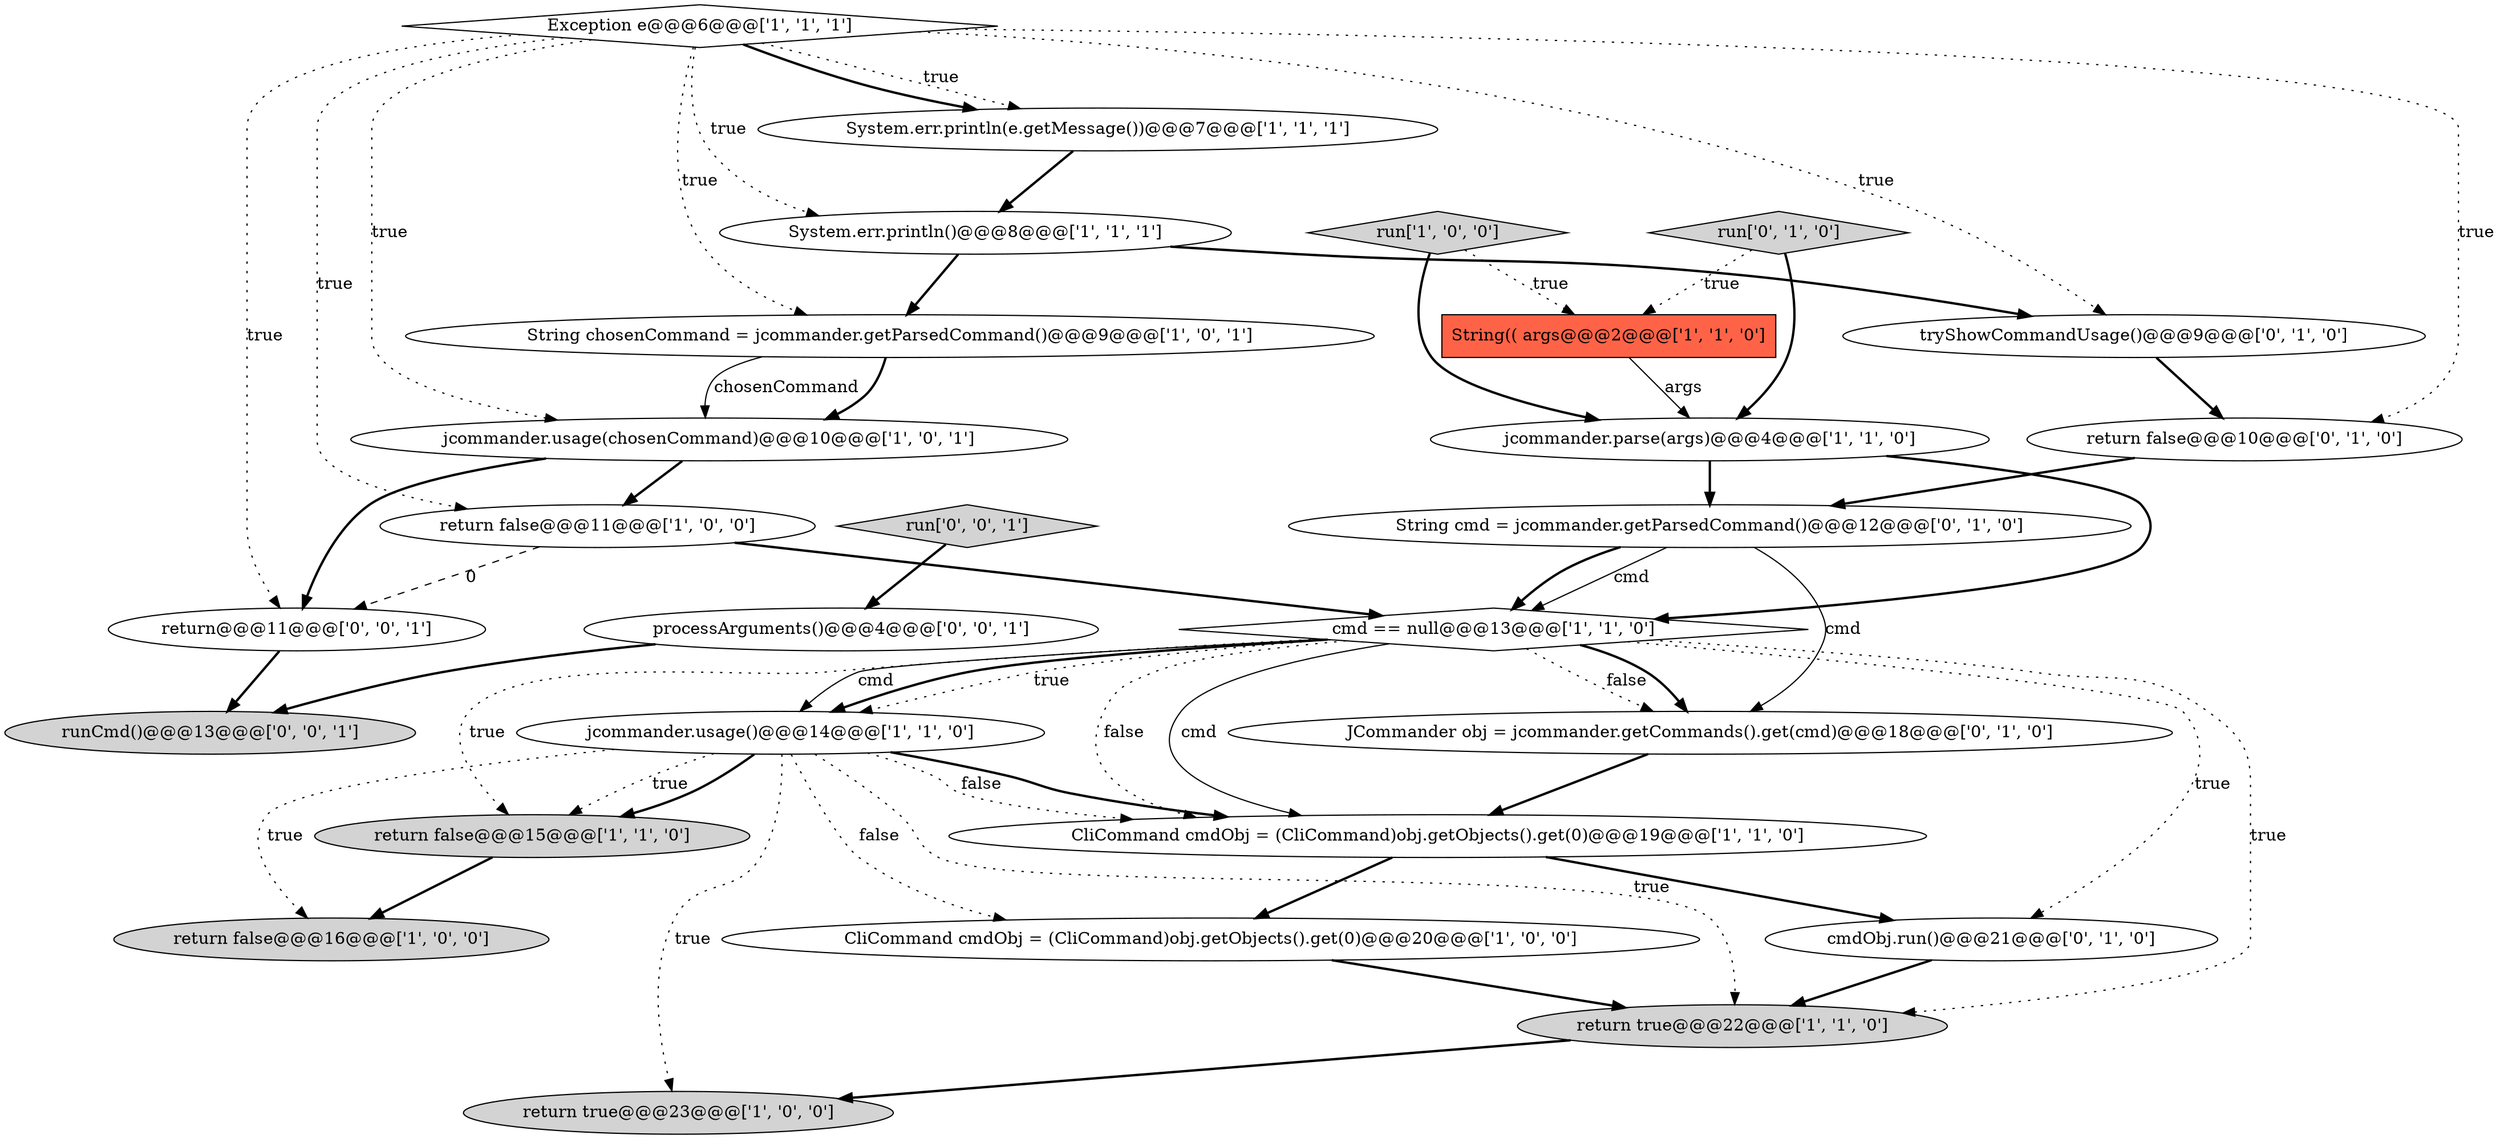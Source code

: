 digraph {
23 [style = filled, label = "processArguments()@@@4@@@['0', '0', '1']", fillcolor = white, shape = ellipse image = "AAA0AAABBB3BBB"];
24 [style = filled, label = "return@@@11@@@['0', '0', '1']", fillcolor = white, shape = ellipse image = "AAA0AAABBB3BBB"];
14 [style = filled, label = "return false@@@16@@@['1', '0', '0']", fillcolor = lightgray, shape = ellipse image = "AAA0AAABBB1BBB"];
10 [style = filled, label = "return true@@@22@@@['1', '1', '0']", fillcolor = lightgray, shape = ellipse image = "AAA0AAABBB1BBB"];
20 [style = filled, label = "JCommander obj = jcommander.getCommands().get(cmd)@@@18@@@['0', '1', '0']", fillcolor = white, shape = ellipse image = "AAA0AAABBB2BBB"];
18 [style = filled, label = "String cmd = jcommander.getParsedCommand()@@@12@@@['0', '1', '0']", fillcolor = white, shape = ellipse image = "AAA0AAABBB2BBB"];
7 [style = filled, label = "CliCommand cmdObj = (CliCommand)obj.getObjects().get(0)@@@20@@@['1', '0', '0']", fillcolor = white, shape = ellipse image = "AAA0AAABBB1BBB"];
9 [style = filled, label = "jcommander.usage()@@@14@@@['1', '1', '0']", fillcolor = white, shape = ellipse image = "AAA0AAABBB1BBB"];
21 [style = filled, label = "return false@@@10@@@['0', '1', '0']", fillcolor = white, shape = ellipse image = "AAA0AAABBB2BBB"];
3 [style = filled, label = "String(( args@@@2@@@['1', '1', '0']", fillcolor = tomato, shape = box image = "AAA0AAABBB1BBB"];
22 [style = filled, label = "tryShowCommandUsage()@@@9@@@['0', '1', '0']", fillcolor = white, shape = ellipse image = "AAA0AAABBB2BBB"];
16 [style = filled, label = "System.err.println()@@@8@@@['1', '1', '1']", fillcolor = white, shape = ellipse image = "AAA0AAABBB1BBB"];
2 [style = filled, label = "return false@@@11@@@['1', '0', '0']", fillcolor = white, shape = ellipse image = "AAA0AAABBB1BBB"];
17 [style = filled, label = "run['0', '1', '0']", fillcolor = lightgray, shape = diamond image = "AAA0AAABBB2BBB"];
13 [style = filled, label = "String chosenCommand = jcommander.getParsedCommand()@@@9@@@['1', '0', '1']", fillcolor = white, shape = ellipse image = "AAA0AAABBB1BBB"];
0 [style = filled, label = "Exception e@@@6@@@['1', '1', '1']", fillcolor = white, shape = diamond image = "AAA0AAABBB1BBB"];
15 [style = filled, label = "jcommander.usage(chosenCommand)@@@10@@@['1', '0', '1']", fillcolor = white, shape = ellipse image = "AAA0AAABBB1BBB"];
8 [style = filled, label = "return true@@@23@@@['1', '0', '0']", fillcolor = lightgray, shape = ellipse image = "AAA0AAABBB1BBB"];
4 [style = filled, label = "cmd == null@@@13@@@['1', '1', '0']", fillcolor = white, shape = diamond image = "AAA0AAABBB1BBB"];
6 [style = filled, label = "run['1', '0', '0']", fillcolor = lightgray, shape = diamond image = "AAA0AAABBB1BBB"];
19 [style = filled, label = "cmdObj.run()@@@21@@@['0', '1', '0']", fillcolor = white, shape = ellipse image = "AAA0AAABBB2BBB"];
12 [style = filled, label = "System.err.println(e.getMessage())@@@7@@@['1', '1', '1']", fillcolor = white, shape = ellipse image = "AAA0AAABBB1BBB"];
1 [style = filled, label = "return false@@@15@@@['1', '1', '0']", fillcolor = lightgray, shape = ellipse image = "AAA0AAABBB1BBB"];
26 [style = filled, label = "run['0', '0', '1']", fillcolor = lightgray, shape = diamond image = "AAA0AAABBB3BBB"];
25 [style = filled, label = "runCmd()@@@13@@@['0', '0', '1']", fillcolor = lightgray, shape = ellipse image = "AAA0AAABBB3BBB"];
5 [style = filled, label = "jcommander.parse(args)@@@4@@@['1', '1', '0']", fillcolor = white, shape = ellipse image = "AAA0AAABBB1BBB"];
11 [style = filled, label = "CliCommand cmdObj = (CliCommand)obj.getObjects().get(0)@@@19@@@['1', '1', '0']", fillcolor = white, shape = ellipse image = "AAA0AAABBB1BBB"];
0->2 [style = dotted, label="true"];
4->20 [style = dotted, label="false"];
0->16 [style = dotted, label="true"];
9->8 [style = dotted, label="true"];
13->15 [style = bold, label=""];
23->25 [style = bold, label=""];
19->10 [style = bold, label=""];
2->4 [style = bold, label=""];
9->11 [style = bold, label=""];
0->22 [style = dotted, label="true"];
9->14 [style = dotted, label="true"];
3->5 [style = solid, label="args"];
7->10 [style = bold, label=""];
4->10 [style = dotted, label="true"];
18->20 [style = solid, label="cmd"];
10->8 [style = bold, label=""];
9->1 [style = dotted, label="true"];
0->12 [style = dotted, label="true"];
0->13 [style = dotted, label="true"];
16->22 [style = bold, label=""];
15->24 [style = bold, label=""];
4->1 [style = dotted, label="true"];
4->11 [style = dotted, label="false"];
16->13 [style = bold, label=""];
1->14 [style = bold, label=""];
0->24 [style = dotted, label="true"];
4->20 [style = bold, label=""];
15->2 [style = bold, label=""];
5->4 [style = bold, label=""];
9->10 [style = dotted, label="true"];
12->16 [style = bold, label=""];
11->7 [style = bold, label=""];
9->7 [style = dotted, label="false"];
0->21 [style = dotted, label="true"];
2->24 [style = dashed, label="0"];
0->12 [style = bold, label=""];
9->11 [style = dotted, label="false"];
21->18 [style = bold, label=""];
4->9 [style = bold, label=""];
11->19 [style = bold, label=""];
4->19 [style = dotted, label="true"];
0->15 [style = dotted, label="true"];
6->5 [style = bold, label=""];
5->18 [style = bold, label=""];
6->3 [style = dotted, label="true"];
13->15 [style = solid, label="chosenCommand"];
26->23 [style = bold, label=""];
4->9 [style = dotted, label="true"];
24->25 [style = bold, label=""];
22->21 [style = bold, label=""];
17->3 [style = dotted, label="true"];
4->9 [style = solid, label="cmd"];
9->1 [style = bold, label=""];
4->11 [style = solid, label="cmd"];
17->5 [style = bold, label=""];
18->4 [style = bold, label=""];
18->4 [style = solid, label="cmd"];
20->11 [style = bold, label=""];
}
